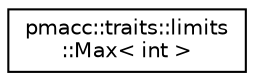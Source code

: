 digraph "Graphical Class Hierarchy"
{
 // LATEX_PDF_SIZE
  edge [fontname="Helvetica",fontsize="10",labelfontname="Helvetica",labelfontsize="10"];
  node [fontname="Helvetica",fontsize="10",shape=record];
  rankdir="LR";
  Node0 [label="pmacc::traits::limits\l::Max\< int \>",height=0.2,width=0.4,color="black", fillcolor="white", style="filled",URL="$structpmacc_1_1traits_1_1limits_1_1_max_3_01int_01_4.html",tooltip=" "];
}
